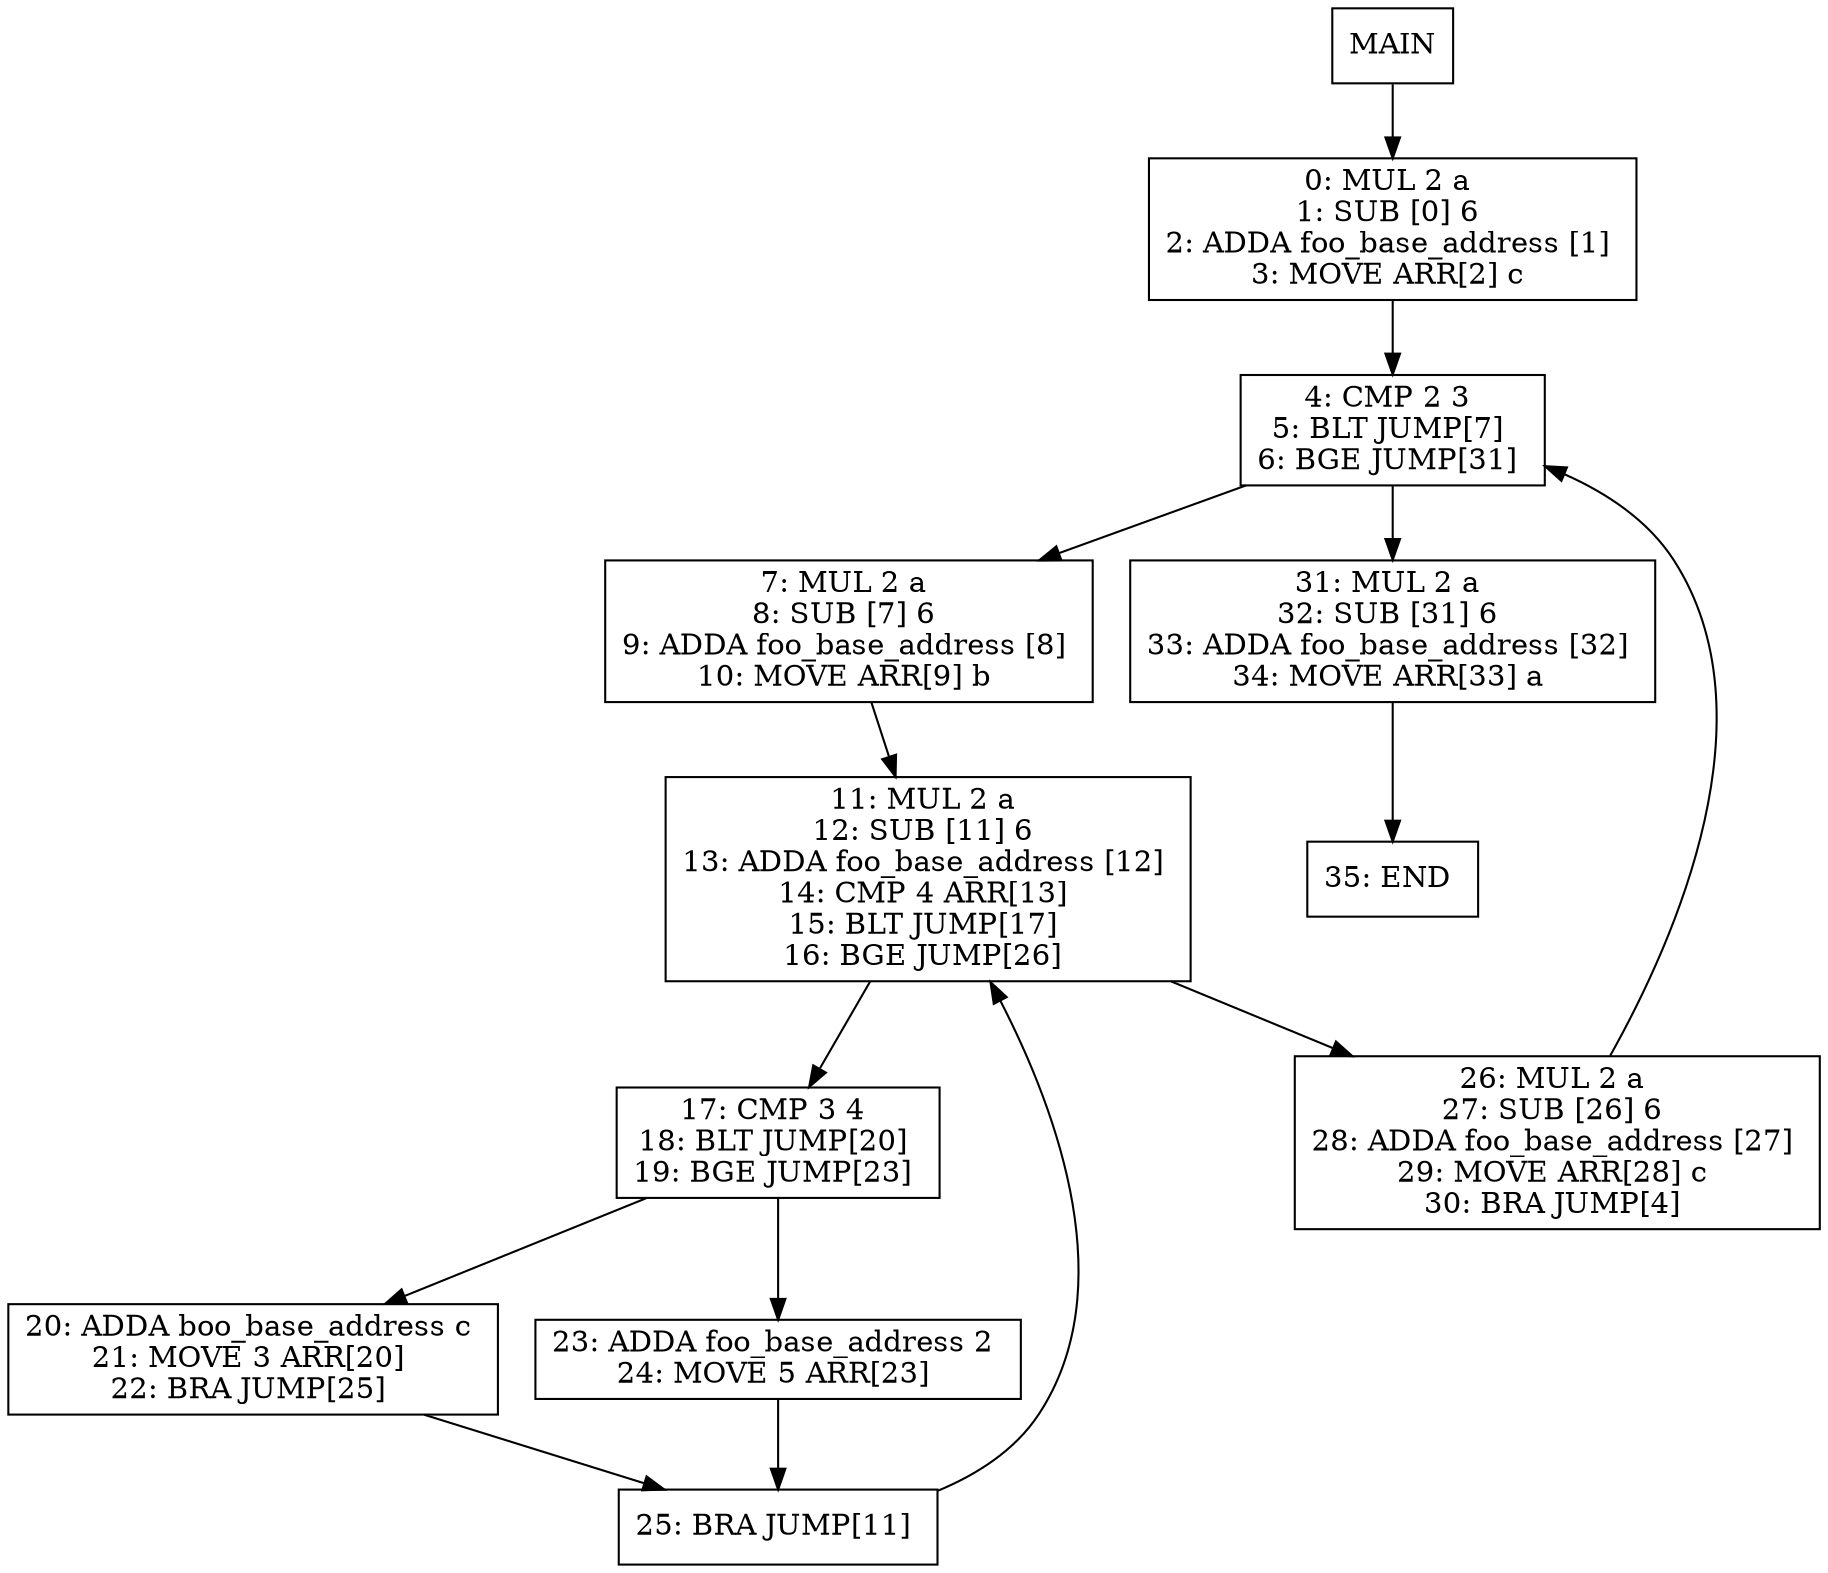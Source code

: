 digraph test027 {
node [shape=box]
1[label="MAIN"]
1 -> 4
4[label="0: MUL 2 a 
1: SUB [0] 6 
2: ADDA foo_base_address [1] 
3: MOVE ARR[2] c 
"]
4 -> 5
5[label="4: CMP 2 3 
5: BLT JUMP[7] 
6: BGE JUMP[31] 
"]
5 -> 7
7[label="7: MUL 2 a 
8: SUB [7] 6 
9: ADDA foo_base_address [8] 
10: MOVE ARR[9] b 
"]
7 -> 8
8[label="11: MUL 2 a 
12: SUB [11] 6 
13: ADDA foo_base_address [12] 
14: CMP 4 ARR[13] 
15: BLT JUMP[17] 
16: BGE JUMP[26] 
"]
8 -> 10
10[label="17: CMP 3 4 
18: BLT JUMP[20] 
19: BGE JUMP[23] 
"]
10 -> 12
12[label="20: ADDA boo_base_address c 
21: MOVE 3 ARR[20] 
22: BRA JUMP[25] 
"]
12 -> 11
11[label="25: BRA JUMP[11] 
"]
11 -> 8
10 -> 13
13[label="23: ADDA foo_base_address 2 
24: MOVE 5 ARR[23] 
"]
13 -> 11
8 -> 9
9[label="26: MUL 2 a 
27: SUB [26] 6 
28: ADDA foo_base_address [27] 
29: MOVE ARR[28] c 
30: BRA JUMP[4] 
"]
9 -> 5
5 -> 6
6[label="31: MUL 2 a 
32: SUB [31] 6 
33: ADDA foo_base_address [32] 
34: MOVE ARR[33] a 
"]
6 -> 16
16[label="35: END 
"]
}

